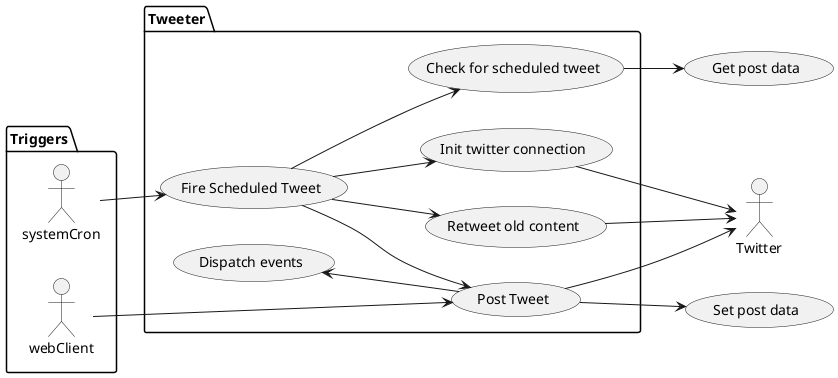 @startuml ContentManager
left to right direction

package Triggers {
  actor systemCron  
  actor webClient
}

actor Twitter

usecase  GetPostData as "Get post data"
usecase  SetPostData as "Set post data"

package Tweeter{
  usecase  AutoFire as  "Fire Scheduled Tweet"
  usecase  CheckSchedule as "Check for scheduled tweet"
  usecase  PostTweet AS "Post Tweet"
  usecase  RTSelf as "Retweet old content"
  usecase  InitTwitterConnection as "Init twitter connection"
  
  usecase  DispatchEvents as "Dispatch events"

  systemCron --> AutoFire
  webClient --> PostTweet

  AutoFire --> CheckSchedule
  AutoFire --> PostTweet
  AutoFire --> RTSelf
  AutoFire --> InitTwitterConnection

  PostTweet --> Twitter
  InitTwitterConnection --> Twitter
  RTSelf --> Twitter

  CheckSchedule --> GetPostData

  PostTweet --> SetPostData
  DispatchEvents <-- PostTweet

}

@enduml
